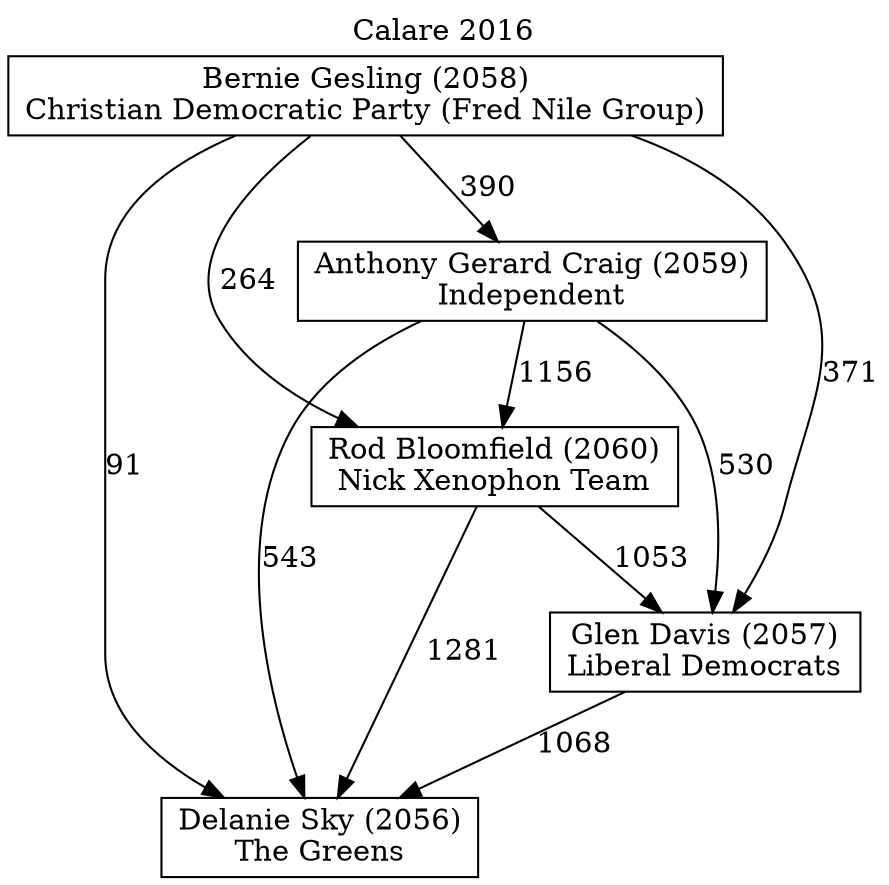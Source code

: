 // House preference flow
digraph "Delanie Sky (2056)_Calare_2016" {
	graph [label="Calare 2016" labelloc=t mclimit=10]
	node [shape=box]
	"Bernie Gesling (2058)" [label="Bernie Gesling (2058)
Christian Democratic Party (Fred Nile Group)"]
	"Anthony Gerard Craig (2059)" [label="Anthony Gerard Craig (2059)
Independent"]
	"Glen Davis (2057)" [label="Glen Davis (2057)
Liberal Democrats"]
	"Delanie Sky (2056)" [label="Delanie Sky (2056)
The Greens"]
	"Rod Bloomfield (2060)" [label="Rod Bloomfield (2060)
Nick Xenophon Team"]
	"Anthony Gerard Craig (2059)" -> "Delanie Sky (2056)" [label=543]
	"Anthony Gerard Craig (2059)" -> "Rod Bloomfield (2060)" [label=1156]
	"Rod Bloomfield (2060)" -> "Glen Davis (2057)" [label=1053]
	"Bernie Gesling (2058)" -> "Anthony Gerard Craig (2059)" [label=390]
	"Rod Bloomfield (2060)" -> "Delanie Sky (2056)" [label=1281]
	"Anthony Gerard Craig (2059)" -> "Glen Davis (2057)" [label=530]
	"Bernie Gesling (2058)" -> "Rod Bloomfield (2060)" [label=264]
	"Glen Davis (2057)" -> "Delanie Sky (2056)" [label=1068]
	"Bernie Gesling (2058)" -> "Glen Davis (2057)" [label=371]
	"Bernie Gesling (2058)" -> "Delanie Sky (2056)" [label=91]
}
